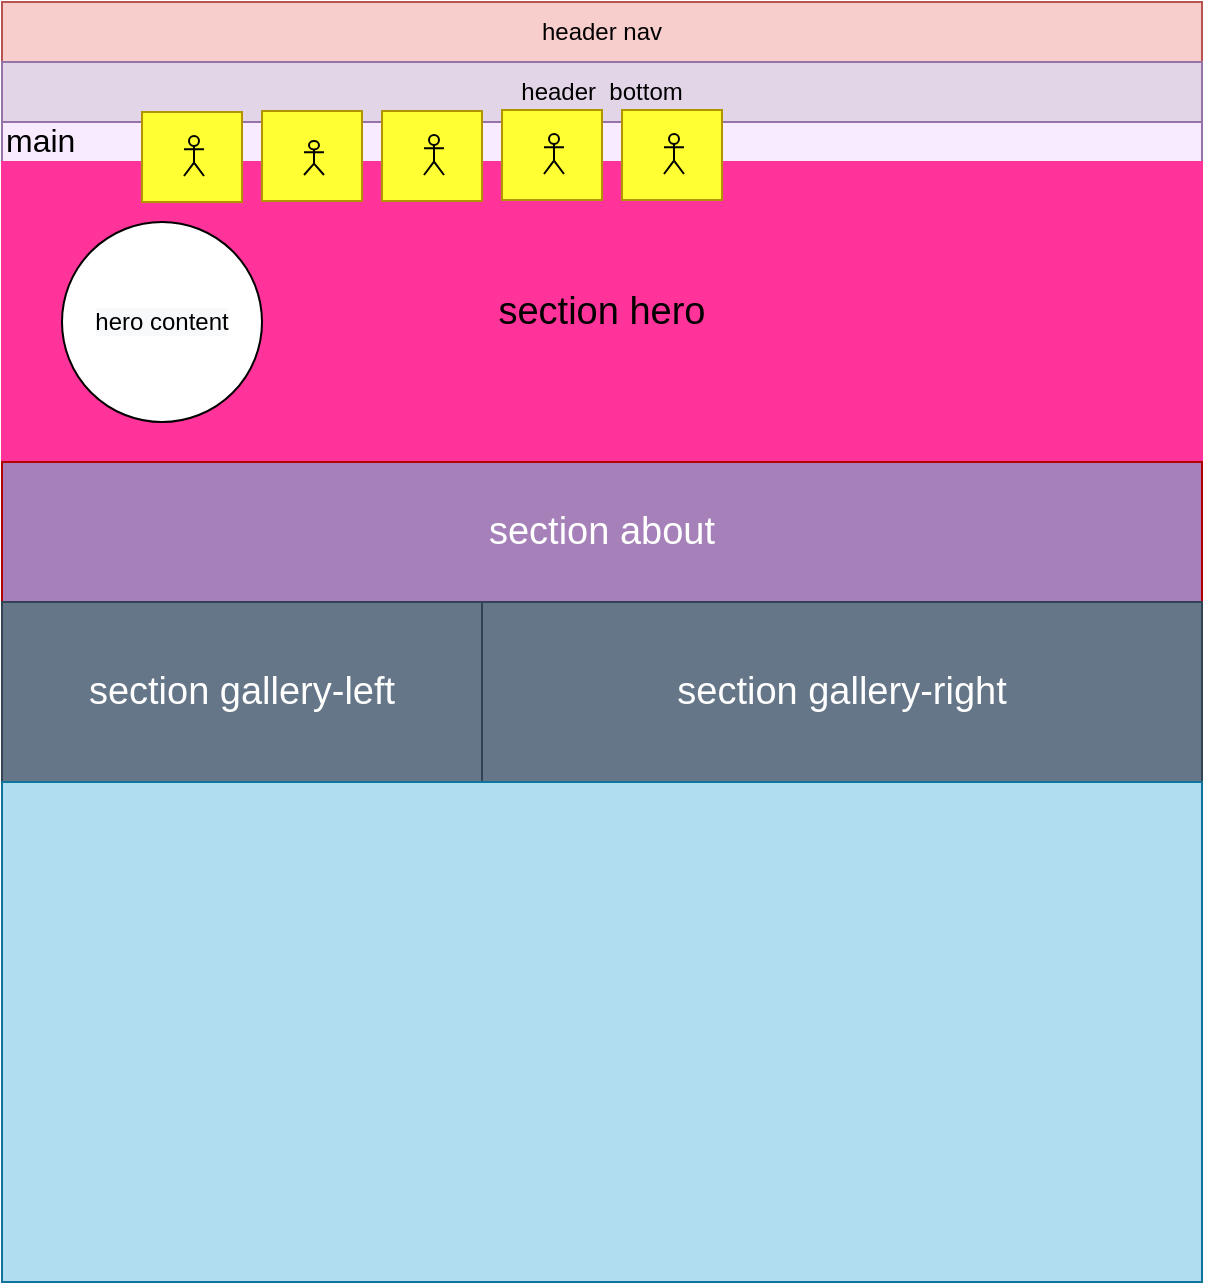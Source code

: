 <mxfile version="18.1.1" type="github">
  <diagram id="uq2SqN55Rye5webqZwm4" name="Page-1">
    <mxGraphModel dx="788" dy="566" grid="1" gridSize="10" guides="1" tooltips="1" connect="1" arrows="1" fold="1" page="1" pageScale="1" pageWidth="827" pageHeight="1169" math="0" shadow="0">
      <root>
        <mxCell id="0" />
        <mxCell id="1" parent="0" />
        <mxCell id="q0zf_KYt9hu8evr4kqVK-6" value="" style="edgeStyle=orthogonalEdgeStyle;rounded=0;orthogonalLoop=1;jettySize=auto;html=1;" edge="1" parent="1" source="q0zf_KYt9hu8evr4kqVK-4" target="jgTODyjwuIUs-US6e2MA-3">
          <mxGeometry relative="1" as="geometry" />
        </mxCell>
        <mxCell id="q0zf_KYt9hu8evr4kqVK-7" style="edgeStyle=orthogonalEdgeStyle;rounded=0;orthogonalLoop=1;jettySize=auto;html=1;exitX=0.5;exitY=1;exitDx=0;exitDy=0;entryX=0.5;entryY=0;entryDx=0;entryDy=0;fontSize=16;" edge="1" parent="1" source="q0zf_KYt9hu8evr4kqVK-4" target="jgTODyjwuIUs-US6e2MA-3">
          <mxGeometry relative="1" as="geometry" />
        </mxCell>
        <mxCell id="q0zf_KYt9hu8evr4kqVK-8" style="edgeStyle=orthogonalEdgeStyle;rounded=0;orthogonalLoop=1;jettySize=auto;html=1;exitX=0.5;exitY=1;exitDx=0;exitDy=0;fontSize=16;" edge="1" parent="1" source="q0zf_KYt9hu8evr4kqVK-4">
          <mxGeometry relative="1" as="geometry">
            <mxPoint x="420.333" y="140" as="targetPoint" />
          </mxGeometry>
        </mxCell>
        <mxCell id="q0zf_KYt9hu8evr4kqVK-11" value="" style="edgeStyle=orthogonalEdgeStyle;rounded=0;orthogonalLoop=1;jettySize=auto;html=1;fontSize=19;" edge="1" parent="1" source="q0zf_KYt9hu8evr4kqVK-4" target="jgTODyjwuIUs-US6e2MA-3">
          <mxGeometry relative="1" as="geometry" />
        </mxCell>
        <mxCell id="q0zf_KYt9hu8evr4kqVK-4" value="&lt;sup style=&quot;line-height: 1.6;&quot;&gt;&lt;font style=&quot;font-size: 16px;&quot;&gt;main&lt;/font&gt;&lt;/sup&gt;" style="rounded=0;whiteSpace=wrap;html=1;fillColor=#F8EBFF;strokeColor=#9673a6;align=left;" vertex="1" parent="1">
          <mxGeometry x="120" y="110" width="600" height="20" as="geometry" />
        </mxCell>
        <mxCell id="jgTODyjwuIUs-US6e2MA-1" value="header nav" style="rounded=0;whiteSpace=wrap;html=1;fillColor=#f8cecc;strokeColor=#b85450;" parent="1" vertex="1">
          <mxGeometry x="120" y="50" width="600" height="30" as="geometry" />
        </mxCell>
        <mxCell id="jgTODyjwuIUs-US6e2MA-2" value="header &amp;nbsp;bottom" style="rounded=0;whiteSpace=wrap;html=1;fillColor=#e1d5e7;strokeColor=#9673a6;" parent="1" vertex="1">
          <mxGeometry x="120" y="80" width="600" height="30" as="geometry" />
        </mxCell>
        <mxCell id="jgTODyjwuIUs-US6e2MA-3" value="&lt;font style=&quot;font-size: 19px;&quot;&gt;section hero&lt;/font&gt;" style="rounded=0;whiteSpace=wrap;html=1;fillColor=#FF3399;strokeColor=#FF3399;" parent="1" vertex="1">
          <mxGeometry x="120" y="130" width="600" height="150" as="geometry" />
        </mxCell>
        <mxCell id="q0zf_KYt9hu8evr4kqVK-1" value="&lt;span style=&quot;caret-color: rgb(0, 0, 0); color: rgb(0, 0, 0); font-family: Helvetica; font-size: 12px; font-style: normal; font-variant-caps: normal; font-weight: normal; letter-spacing: normal; text-align: center; text-indent: 0px; text-transform: none; word-spacing: 0px; -webkit-text-stroke-width: 0px; background-color: rgb(248, 249, 250); text-decoration: none; float: none; display: inline !important;&quot;&gt;hero content&lt;/span&gt;" style="ellipse;whiteSpace=wrap;html=1;aspect=fixed;" vertex="1" parent="1">
          <mxGeometry x="150" y="160" width="100" height="100" as="geometry" />
        </mxCell>
        <mxCell id="q0zf_KYt9hu8evr4kqVK-9" value="" style="rounded=0;whiteSpace=wrap;html=1;fontSize=19;fillColor=#FFFF33;fontColor=#000000;strokeColor=#B09500;" vertex="1" parent="1">
          <mxGeometry x="190" y="105" width="50" height="45" as="geometry" />
        </mxCell>
        <mxCell id="q0zf_KYt9hu8evr4kqVK-12" value="" style="shape=umlActor;verticalLabelPosition=bottom;verticalAlign=top;html=1;outlineConnect=0;fontSize=19;fillColor=#FFFF33;" vertex="1" parent="1">
          <mxGeometry x="211" y="117" width="10" height="20" as="geometry" />
        </mxCell>
        <mxCell id="q0zf_KYt9hu8evr4kqVK-19" value="" style="rounded=0;whiteSpace=wrap;html=1;fontSize=19;fillColor=#FFFF33;fontColor=#000000;strokeColor=#B09500;" vertex="1" parent="1">
          <mxGeometry x="250" y="104.5" width="50" height="45" as="geometry" />
        </mxCell>
        <mxCell id="q0zf_KYt9hu8evr4kqVK-20" value="" style="shape=umlActor;verticalLabelPosition=bottom;verticalAlign=top;html=1;outlineConnect=0;fontSize=19;fillColor=#FFFF33;" vertex="1" parent="1">
          <mxGeometry x="271" y="119.5" width="10" height="17" as="geometry" />
        </mxCell>
        <mxCell id="q0zf_KYt9hu8evr4kqVK-21" value="" style="rounded=0;whiteSpace=wrap;html=1;fontSize=19;fillColor=#FFFF33;fontColor=#000000;strokeColor=#B09500;" vertex="1" parent="1">
          <mxGeometry x="310" y="104.5" width="50" height="45" as="geometry" />
        </mxCell>
        <mxCell id="q0zf_KYt9hu8evr4kqVK-22" value="" style="shape=umlActor;verticalLabelPosition=bottom;verticalAlign=top;html=1;outlineConnect=0;fontSize=19;fillColor=#FFFF33;" vertex="1" parent="1">
          <mxGeometry x="331" y="116.5" width="10" height="20" as="geometry" />
        </mxCell>
        <mxCell id="q0zf_KYt9hu8evr4kqVK-23" value="" style="rounded=0;whiteSpace=wrap;html=1;fontSize=19;fillColor=#FFFF33;fontColor=#000000;strokeColor=#B09500;" vertex="1" parent="1">
          <mxGeometry x="370" y="104" width="50" height="45" as="geometry" />
        </mxCell>
        <mxCell id="q0zf_KYt9hu8evr4kqVK-24" value="" style="shape=umlActor;verticalLabelPosition=bottom;verticalAlign=top;html=1;outlineConnect=0;fontSize=19;fillColor=#FFFF33;" vertex="1" parent="1">
          <mxGeometry x="391" y="116" width="10" height="20" as="geometry" />
        </mxCell>
        <mxCell id="q0zf_KYt9hu8evr4kqVK-25" value="" style="rounded=0;whiteSpace=wrap;html=1;fontSize=19;fillColor=#FFFF33;fontColor=#000000;strokeColor=#B09500;" vertex="1" parent="1">
          <mxGeometry x="430" y="104" width="50" height="45" as="geometry" />
        </mxCell>
        <mxCell id="q0zf_KYt9hu8evr4kqVK-26" value="" style="shape=umlActor;verticalLabelPosition=bottom;verticalAlign=top;html=1;outlineConnect=0;fontSize=19;fillColor=#FFFF33;" vertex="1" parent="1">
          <mxGeometry x="451" y="116" width="10" height="20" as="geometry" />
        </mxCell>
        <mxCell id="q0zf_KYt9hu8evr4kqVK-27" value="&lt;span style=&quot;&quot;&gt;section about&lt;/span&gt;" style="rounded=0;whiteSpace=wrap;html=1;fontSize=19;fillColor=#A680B8;fontColor=#ffffff;strokeColor=#B20000;" vertex="1" parent="1">
          <mxGeometry x="120" y="280" width="600" height="70" as="geometry" />
        </mxCell>
        <mxCell id="q0zf_KYt9hu8evr4kqVK-28" value="&lt;span style=&quot;&quot;&gt;section gallery-left&lt;/span&gt;" style="rounded=0;whiteSpace=wrap;html=1;fontSize=19;fillColor=#647687;fontColor=#ffffff;strokeColor=#314354;" vertex="1" parent="1">
          <mxGeometry x="120" y="350" width="240" height="90" as="geometry" />
        </mxCell>
        <mxCell id="q0zf_KYt9hu8evr4kqVK-29" value="&lt;span style=&quot;&quot;&gt;section gallery-right&lt;/span&gt;" style="rounded=0;whiteSpace=wrap;html=1;fontSize=19;fillColor=#647687;fontColor=#ffffff;strokeColor=#314354;" vertex="1" parent="1">
          <mxGeometry x="360" y="350" width="360" height="90" as="geometry" />
        </mxCell>
        <mxCell id="q0zf_KYt9hu8evr4kqVK-30" value="" style="rounded=0;whiteSpace=wrap;html=1;fontSize=19;fillColor=#b1ddf0;strokeColor=#10739e;" vertex="1" parent="1">
          <mxGeometry x="120" y="440" width="600" height="250" as="geometry" />
        </mxCell>
      </root>
    </mxGraphModel>
  </diagram>
</mxfile>
